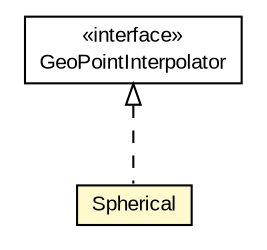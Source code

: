 #!/usr/local/bin/dot
#
# Class diagram 
# Generated by UMLGraph version R5_6-24-gf6e263 (http://www.umlgraph.org/)
#

digraph G {
	edge [fontname="arial",fontsize=10,labelfontname="arial",labelfontsize=10];
	node [fontname="arial",fontsize=10,shape=plaintext];
	nodesep=0.25;
	ranksep=0.5;
	// org.osmdroid.samplefragments.animations.GeoPointInterpolator
	c20463 [label=<<table title="org.osmdroid.samplefragments.animations.GeoPointInterpolator" border="0" cellborder="1" cellspacing="0" cellpadding="2" port="p" href="./GeoPointInterpolator.html">
		<tr><td><table border="0" cellspacing="0" cellpadding="1">
<tr><td align="center" balign="center"> &#171;interface&#187; </td></tr>
<tr><td align="center" balign="center"> GeoPointInterpolator </td></tr>
		</table></td></tr>
		</table>>, URL="./GeoPointInterpolator.html", fontname="arial", fontcolor="black", fontsize=10.0];
	// org.osmdroid.samplefragments.animations.GeoPointInterpolator.Spherical
	c20466 [label=<<table title="org.osmdroid.samplefragments.animations.GeoPointInterpolator.Spherical" border="0" cellborder="1" cellspacing="0" cellpadding="2" port="p" bgcolor="lemonChiffon" href="./GeoPointInterpolator.Spherical.html">
		<tr><td><table border="0" cellspacing="0" cellpadding="1">
<tr><td align="center" balign="center"> Spherical </td></tr>
		</table></td></tr>
		</table>>, URL="./GeoPointInterpolator.Spherical.html", fontname="arial", fontcolor="black", fontsize=10.0];
	//org.osmdroid.samplefragments.animations.GeoPointInterpolator.Spherical implements org.osmdroid.samplefragments.animations.GeoPointInterpolator
	c20463:p -> c20466:p [dir=back,arrowtail=empty,style=dashed];
}


